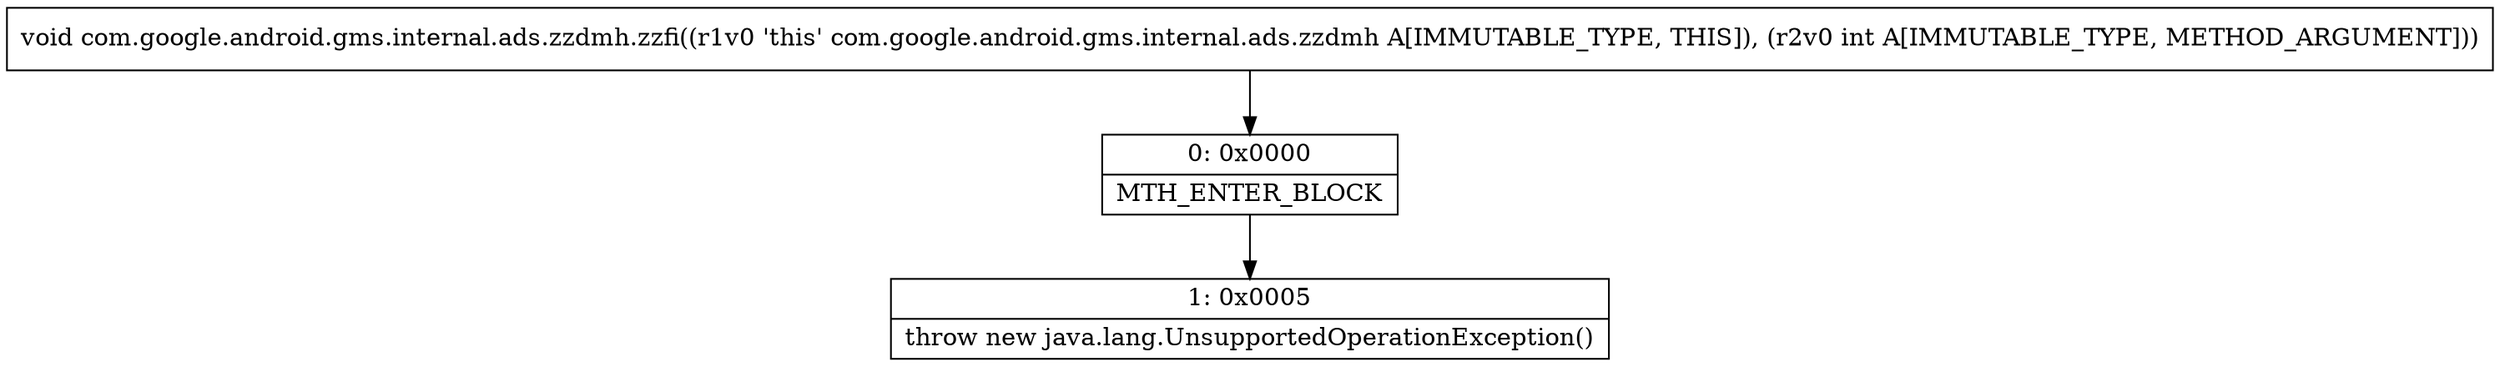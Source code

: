 digraph "CFG forcom.google.android.gms.internal.ads.zzdmh.zzfi(I)V" {
Node_0 [shape=record,label="{0\:\ 0x0000|MTH_ENTER_BLOCK\l}"];
Node_1 [shape=record,label="{1\:\ 0x0005|throw new java.lang.UnsupportedOperationException()\l}"];
MethodNode[shape=record,label="{void com.google.android.gms.internal.ads.zzdmh.zzfi((r1v0 'this' com.google.android.gms.internal.ads.zzdmh A[IMMUTABLE_TYPE, THIS]), (r2v0 int A[IMMUTABLE_TYPE, METHOD_ARGUMENT])) }"];
MethodNode -> Node_0;
Node_0 -> Node_1;
}

